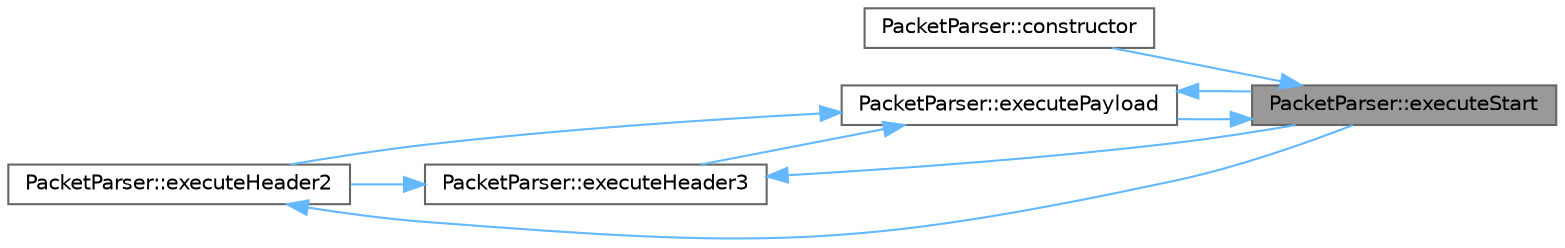 digraph "PacketParser::executeStart"
{
 // INTERACTIVE_SVG=YES
 // LATEX_PDF_SIZE
  bgcolor="transparent";
  edge [fontname=Helvetica,fontsize=10,labelfontname=Helvetica,labelfontsize=10];
  node [fontname=Helvetica,fontsize=10,shape=box,height=0.2,width=0.4];
  rankdir="RL";
  Node1 [id="Node000001",label="PacketParser::executeStart",height=0.2,width=0.4,color="gray40", fillcolor="grey60", style="filled", fontcolor="black",tooltip=" "];
  Node1 -> Node2 [id="edge1_Node000001_Node000002",dir="back",color="steelblue1",style="solid",tooltip=" "];
  Node2 [id="Node000002",label="PacketParser::constructor",height=0.2,width=0.4,color="grey40", fillcolor="white", style="filled",URL="$df/d3b/a00728_a5ff1951156df64a682dd711f82b83f35.html#a5ff1951156df64a682dd711f82b83f35",tooltip=" "];
  Node1 -> Node3 [id="edge2_Node000001_Node000003",dir="back",color="steelblue1",style="solid",tooltip=" "];
  Node3 [id="Node000003",label="PacketParser::executePayload",height=0.2,width=0.4,color="grey40", fillcolor="white", style="filled",URL="$df/d3b/a00728_ad11a3bda04c4037fdffd177901cbde0d.html#ad11a3bda04c4037fdffd177901cbde0d",tooltip=" "];
  Node3 -> Node4 [id="edge3_Node000003_Node000004",dir="back",color="steelblue1",style="solid",tooltip=" "];
  Node4 [id="Node000004",label="PacketParser::executeHeader2",height=0.2,width=0.4,color="grey40", fillcolor="white", style="filled",URL="$df/d3b/a00728_a2242fd60b3ee1aa3896c3ba0c063bd1b.html#a2242fd60b3ee1aa3896c3ba0c063bd1b",tooltip=" "];
  Node4 -> Node1 [id="edge4_Node000004_Node000001",dir="back",color="steelblue1",style="solid",tooltip=" "];
  Node3 -> Node5 [id="edge5_Node000003_Node000005",dir="back",color="steelblue1",style="solid",tooltip=" "];
  Node5 [id="Node000005",label="PacketParser::executeHeader3",height=0.2,width=0.4,color="grey40", fillcolor="white", style="filled",URL="$df/d3b/a00728_a99a897b745fadf9ebda256c63f8e3eaa.html#a99a897b745fadf9ebda256c63f8e3eaa",tooltip=" "];
  Node5 -> Node4 [id="edge6_Node000005_Node000004",dir="back",color="steelblue1",style="solid",tooltip=" "];
  Node5 -> Node1 [id="edge7_Node000005_Node000001",dir="back",color="steelblue1",style="solid",tooltip=" "];
  Node3 -> Node1 [id="edge8_Node000003_Node000001",dir="back",color="steelblue1",style="solid",tooltip=" "];
}
